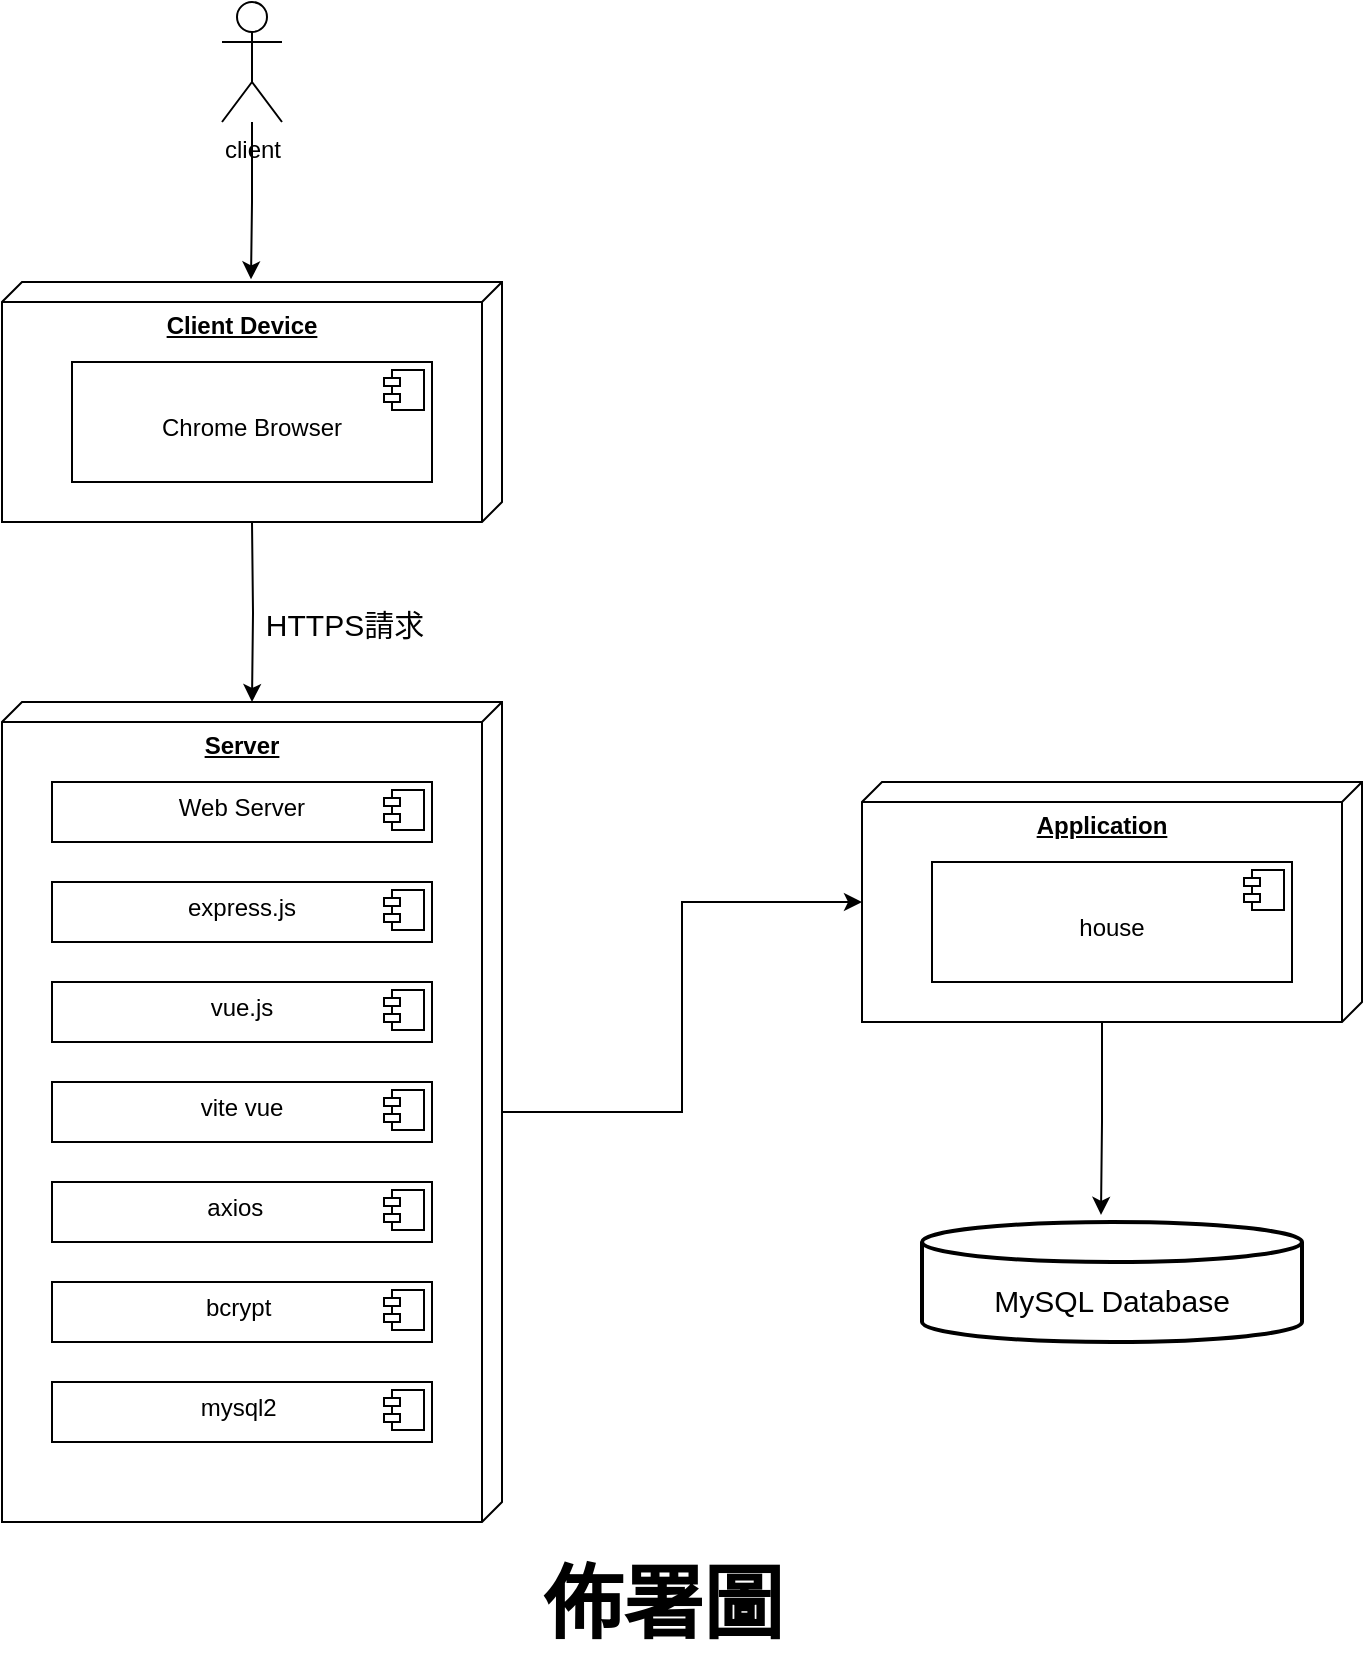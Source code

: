 <mxfile version="24.7.17">
  <diagram name="第1頁" id="5V1KUewIpyeK_HBP2eAr">
    <mxGraphModel grid="1" page="1" gridSize="10" guides="1" tooltips="1" connect="1" arrows="1" fold="1" pageScale="1" pageWidth="827" pageHeight="1169" math="0" shadow="0">
      <root>
        <mxCell id="0" />
        <mxCell id="1" parent="0" />
        <mxCell id="I5ciXV8lmtNKJq-d_JrU-1" value="client" style="shape=umlActor;verticalLabelPosition=bottom;verticalAlign=top;html=1;" vertex="1" parent="1">
          <mxGeometry x="200" y="1820" width="30" height="60" as="geometry" />
        </mxCell>
        <mxCell id="I5ciXV8lmtNKJq-d_JrU-2" value="&lt;b&gt;&lt;font style=&quot;font-size: 12px;&quot;&gt;Client Device&lt;/font&gt;&lt;/b&gt;" style="verticalAlign=top;align=center;spacingTop=8;spacingLeft=2;spacingRight=12;shape=cube;size=10;direction=south;fontStyle=4;html=1;whiteSpace=wrap;" vertex="1" parent="1">
          <mxGeometry x="90" y="1960" width="250" height="120" as="geometry" />
        </mxCell>
        <mxCell id="I5ciXV8lmtNKJq-d_JrU-3" style="edgeStyle=orthogonalEdgeStyle;rounded=0;orthogonalLoop=1;jettySize=auto;html=1;" edge="1" parent="1" target="I5ciXV8lmtNKJq-d_JrU-9">
          <mxGeometry relative="1" as="geometry">
            <mxPoint x="215" y="2080" as="sourcePoint" />
          </mxGeometry>
        </mxCell>
        <mxCell id="I5ciXV8lmtNKJq-d_JrU-4" value="&lt;font style=&quot;font-size: 15px;&quot;&gt;HTTPS請求&lt;/font&gt;" style="edgeLabel;html=1;align=center;verticalAlign=middle;resizable=0;points=[];" connectable="0" vertex="1" parent="I5ciXV8lmtNKJq-d_JrU-3">
          <mxGeometry x="-0.256" y="-2" relative="1" as="geometry">
            <mxPoint x="47" y="17" as="offset" />
          </mxGeometry>
        </mxCell>
        <mxCell id="I5ciXV8lmtNKJq-d_JrU-5" value="&lt;p style=&quot;margin:0px;margin-top:6px;text-align:center;&quot;&gt;&lt;b&gt;&lt;br&gt;&lt;/b&gt;&lt;/p&gt;&lt;p style=&quot;margin:0px;margin-top:6px;text-align:center;&quot;&gt;Chrome Browser&lt;/p&gt;&lt;p style=&quot;margin:0px;margin-left:8px;&quot;&gt;&lt;br&gt;&lt;/p&gt;" style="align=left;overflow=fill;html=1;dropTarget=0;whiteSpace=wrap;" vertex="1" parent="1">
          <mxGeometry x="125" y="2000" width="180" height="60" as="geometry" />
        </mxCell>
        <mxCell id="I5ciXV8lmtNKJq-d_JrU-6" value="" style="shape=component;jettyWidth=8;jettyHeight=4;" vertex="1" parent="I5ciXV8lmtNKJq-d_JrU-5">
          <mxGeometry x="1" width="20" height="20" relative="1" as="geometry">
            <mxPoint x="-24" y="4" as="offset" />
          </mxGeometry>
        </mxCell>
        <mxCell id="I5ciXV8lmtNKJq-d_JrU-7" style="edgeStyle=orthogonalEdgeStyle;rounded=0;orthogonalLoop=1;jettySize=auto;html=1;entryX=-0.011;entryY=0.502;entryDx=0;entryDy=0;entryPerimeter=0;" edge="1" parent="1" source="I5ciXV8lmtNKJq-d_JrU-1" target="I5ciXV8lmtNKJq-d_JrU-2">
          <mxGeometry relative="1" as="geometry" />
        </mxCell>
        <mxCell id="I5ciXV8lmtNKJq-d_JrU-8" style="edgeStyle=orthogonalEdgeStyle;rounded=0;orthogonalLoop=1;jettySize=auto;html=1;" edge="1" parent="1" source="I5ciXV8lmtNKJq-d_JrU-9" target="I5ciXV8lmtNKJq-d_JrU-10">
          <mxGeometry relative="1" as="geometry" />
        </mxCell>
        <mxCell id="I5ciXV8lmtNKJq-d_JrU-9" value="&lt;b&gt;&lt;font style=&quot;font-size: 12px;&quot;&gt;Server&lt;/font&gt;&lt;/b&gt;" style="verticalAlign=top;align=center;spacingTop=8;spacingLeft=2;spacingRight=12;shape=cube;size=10;direction=south;fontStyle=4;html=1;whiteSpace=wrap;" vertex="1" parent="1">
          <mxGeometry x="90" y="2170" width="250" height="410" as="geometry" />
        </mxCell>
        <mxCell id="I5ciXV8lmtNKJq-d_JrU-10" value="&lt;b&gt;&lt;font style=&quot;font-size: 12px;&quot;&gt;Application&lt;/font&gt;&lt;/b&gt;" style="verticalAlign=top;align=center;spacingTop=8;spacingLeft=2;spacingRight=12;shape=cube;size=10;direction=south;fontStyle=4;html=1;whiteSpace=wrap;" vertex="1" parent="1">
          <mxGeometry x="520" y="2210" width="250" height="120" as="geometry" />
        </mxCell>
        <mxCell id="I5ciXV8lmtNKJq-d_JrU-11" value="&lt;div style=&quot;font-size: 15px;&quot;&gt;&lt;font style=&quot;font-size: 15px;&quot;&gt;&lt;br&gt;&lt;/font&gt;&lt;/div&gt;&lt;font style=&quot;font-size: 15px;&quot;&gt;MySQL Database&lt;/font&gt;" style="strokeWidth=2;html=1;shape=mxgraph.flowchart.database;whiteSpace=wrap;" vertex="1" parent="1">
          <mxGeometry x="550" y="2430" width="190" height="60" as="geometry" />
        </mxCell>
        <mxCell id="I5ciXV8lmtNKJq-d_JrU-12" style="edgeStyle=orthogonalEdgeStyle;rounded=0;orthogonalLoop=1;jettySize=auto;html=1;exitX=0;exitY=0;exitDx=120;exitDy=130;exitPerimeter=0;entryX=0.471;entryY=-0.059;entryDx=0;entryDy=0;entryPerimeter=0;" edge="1" parent="1" source="I5ciXV8lmtNKJq-d_JrU-10" target="I5ciXV8lmtNKJq-d_JrU-11">
          <mxGeometry relative="1" as="geometry">
            <mxPoint x="640" y="2390" as="targetPoint" />
          </mxGeometry>
        </mxCell>
        <mxCell id="I5ciXV8lmtNKJq-d_JrU-13" value="&lt;p style=&quot;margin:0px;margin-top:6px;text-align:center;&quot;&gt;Web Server&lt;/p&gt;" style="align=left;overflow=fill;html=1;dropTarget=0;whiteSpace=wrap;" vertex="1" parent="1">
          <mxGeometry x="115" y="2210" width="190" height="30" as="geometry" />
        </mxCell>
        <mxCell id="I5ciXV8lmtNKJq-d_JrU-14" value="" style="shape=component;jettyWidth=8;jettyHeight=4;" vertex="1" parent="I5ciXV8lmtNKJq-d_JrU-13">
          <mxGeometry x="1" width="20" height="20" relative="1" as="geometry">
            <mxPoint x="-24" y="4" as="offset" />
          </mxGeometry>
        </mxCell>
        <mxCell id="I5ciXV8lmtNKJq-d_JrU-15" value="&lt;span style=&quot;font-size: 40px;&quot;&gt;&lt;b&gt;佈署圖&lt;/b&gt;&lt;/span&gt;" style="text;html=1;align=center;verticalAlign=middle;resizable=0;points=[];autosize=1;strokeColor=none;fillColor=none;" vertex="1" parent="1">
          <mxGeometry x="350" y="2590" width="140" height="60" as="geometry" />
        </mxCell>
        <mxCell id="I5ciXV8lmtNKJq-d_JrU-16" value="&lt;p style=&quot;margin:0px;margin-top:6px;text-align:center;&quot;&gt;express.js&lt;/p&gt;" style="align=left;overflow=fill;html=1;dropTarget=0;whiteSpace=wrap;" vertex="1" parent="1">
          <mxGeometry x="115" y="2260" width="190" height="30" as="geometry" />
        </mxCell>
        <mxCell id="I5ciXV8lmtNKJq-d_JrU-17" value="" style="shape=component;jettyWidth=8;jettyHeight=4;" vertex="1" parent="I5ciXV8lmtNKJq-d_JrU-16">
          <mxGeometry x="1" width="20" height="20" relative="1" as="geometry">
            <mxPoint x="-24" y="4" as="offset" />
          </mxGeometry>
        </mxCell>
        <mxCell id="I5ciXV8lmtNKJq-d_JrU-18" value="&lt;p style=&quot;margin:0px;margin-top:6px;text-align:center;&quot;&gt;vue.js&lt;br&gt;&lt;/p&gt;" style="align=left;overflow=fill;html=1;dropTarget=0;whiteSpace=wrap;" vertex="1" parent="1">
          <mxGeometry x="115" y="2310" width="190" height="30" as="geometry" />
        </mxCell>
        <mxCell id="I5ciXV8lmtNKJq-d_JrU-19" value="" style="shape=component;jettyWidth=8;jettyHeight=4;" vertex="1" parent="I5ciXV8lmtNKJq-d_JrU-18">
          <mxGeometry x="1" width="20" height="20" relative="1" as="geometry">
            <mxPoint x="-24" y="4" as="offset" />
          </mxGeometry>
        </mxCell>
        <mxCell id="I5ciXV8lmtNKJq-d_JrU-20" value="&lt;p style=&quot;margin:0px;margin-top:6px;text-align:center;&quot;&gt;vite vue&lt;/p&gt;" style="align=left;overflow=fill;html=1;dropTarget=0;whiteSpace=wrap;" vertex="1" parent="1">
          <mxGeometry x="115" y="2360" width="190" height="30" as="geometry" />
        </mxCell>
        <mxCell id="I5ciXV8lmtNKJq-d_JrU-21" value="" style="shape=component;jettyWidth=8;jettyHeight=4;" vertex="1" parent="I5ciXV8lmtNKJq-d_JrU-20">
          <mxGeometry x="1" width="20" height="20" relative="1" as="geometry">
            <mxPoint x="-24" y="4" as="offset" />
          </mxGeometry>
        </mxCell>
        <mxCell id="I5ciXV8lmtNKJq-d_JrU-22" value="&lt;p style=&quot;margin:0px;margin-top:6px;text-align:center;&quot;&gt;axios&amp;nbsp;&amp;nbsp;&lt;/p&gt;" style="align=left;overflow=fill;html=1;dropTarget=0;whiteSpace=wrap;" vertex="1" parent="1">
          <mxGeometry x="115" y="2410" width="190" height="30" as="geometry" />
        </mxCell>
        <mxCell id="I5ciXV8lmtNKJq-d_JrU-23" value="" style="shape=component;jettyWidth=8;jettyHeight=4;" vertex="1" parent="I5ciXV8lmtNKJq-d_JrU-22">
          <mxGeometry x="1" width="20" height="20" relative="1" as="geometry">
            <mxPoint x="-24" y="4" as="offset" />
          </mxGeometry>
        </mxCell>
        <mxCell id="I5ciXV8lmtNKJq-d_JrU-24" value="&lt;p style=&quot;margin:0px;margin-top:6px;text-align:center;&quot;&gt;bcrypt&amp;nbsp;&lt;/p&gt;" style="align=left;overflow=fill;html=1;dropTarget=0;whiteSpace=wrap;" vertex="1" parent="1">
          <mxGeometry x="115" y="2460" width="190" height="30" as="geometry" />
        </mxCell>
        <mxCell id="I5ciXV8lmtNKJq-d_JrU-25" value="" style="shape=component;jettyWidth=8;jettyHeight=4;" vertex="1" parent="I5ciXV8lmtNKJq-d_JrU-24">
          <mxGeometry x="1" width="20" height="20" relative="1" as="geometry">
            <mxPoint x="-24" y="4" as="offset" />
          </mxGeometry>
        </mxCell>
        <mxCell id="I5ciXV8lmtNKJq-d_JrU-26" value="&lt;p style=&quot;margin:0px;margin-top:6px;text-align:center;&quot;&gt;mysql2&amp;nbsp;&lt;/p&gt;" style="align=left;overflow=fill;html=1;dropTarget=0;whiteSpace=wrap;" vertex="1" parent="1">
          <mxGeometry x="115" y="2510" width="190" height="30" as="geometry" />
        </mxCell>
        <mxCell id="I5ciXV8lmtNKJq-d_JrU-27" value="" style="shape=component;jettyWidth=8;jettyHeight=4;" vertex="1" parent="I5ciXV8lmtNKJq-d_JrU-26">
          <mxGeometry x="1" width="20" height="20" relative="1" as="geometry">
            <mxPoint x="-24" y="4" as="offset" />
          </mxGeometry>
        </mxCell>
        <mxCell id="bhSX44Y8v3ie6I2OUKyF-1" value="&lt;p style=&quot;margin:0px;margin-top:6px;text-align:center;&quot;&gt;&lt;b&gt;&lt;br&gt;&lt;/b&gt;&lt;/p&gt;&lt;p style=&quot;margin:0px;margin-top:6px;text-align:center;&quot;&gt;house&lt;/p&gt;&lt;p style=&quot;margin:0px;margin-left:8px;&quot;&gt;&lt;br&gt;&lt;/p&gt;" style="align=left;overflow=fill;html=1;dropTarget=0;whiteSpace=wrap;" vertex="1" parent="1">
          <mxGeometry x="555" y="2250" width="180" height="60" as="geometry" />
        </mxCell>
        <mxCell id="bhSX44Y8v3ie6I2OUKyF-2" value="" style="shape=component;jettyWidth=8;jettyHeight=4;" vertex="1" parent="bhSX44Y8v3ie6I2OUKyF-1">
          <mxGeometry x="1" width="20" height="20" relative="1" as="geometry">
            <mxPoint x="-24" y="4" as="offset" />
          </mxGeometry>
        </mxCell>
      </root>
    </mxGraphModel>
  </diagram>
</mxfile>
